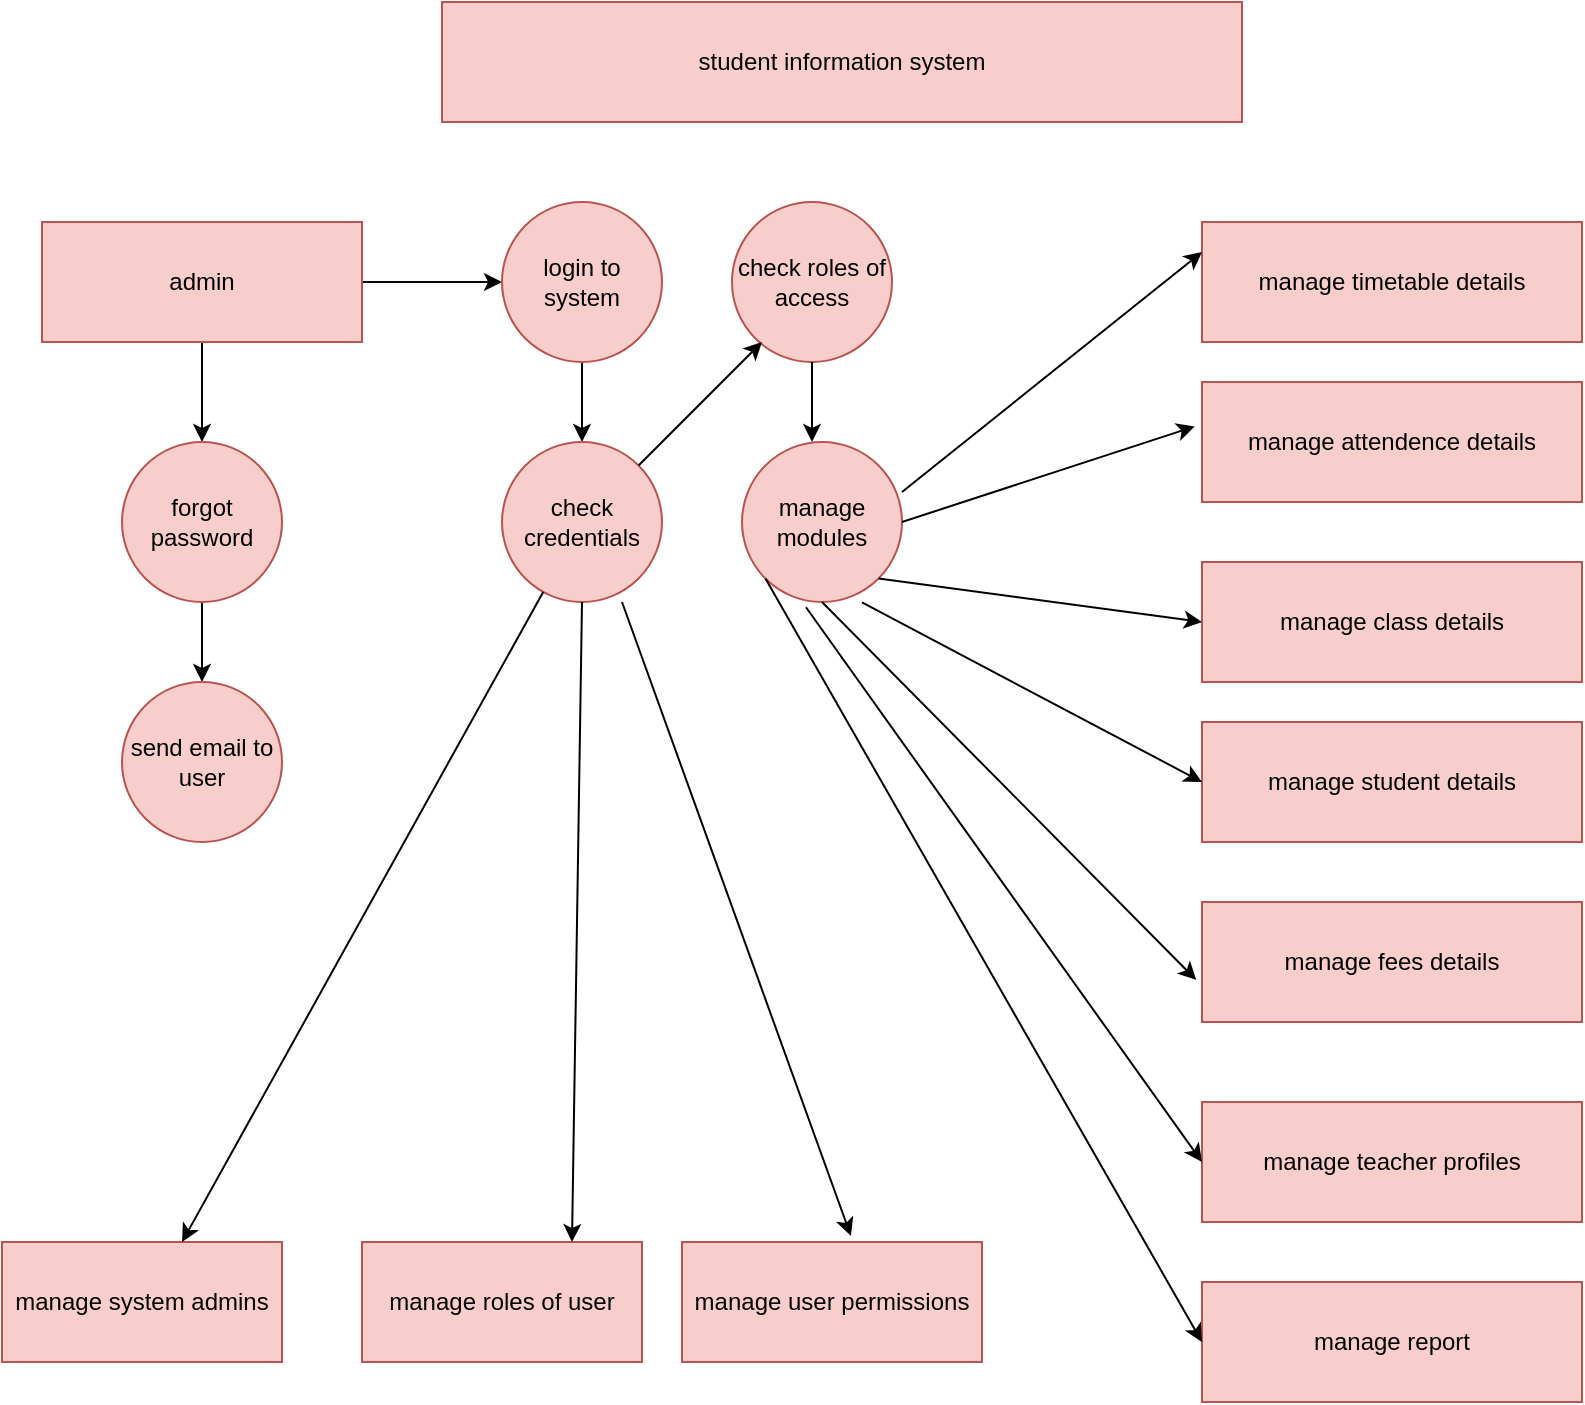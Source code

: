 <mxfile version="28.2.1">
  <diagram name="Page-1" id="yUgFKwdFqFnilKMSduN2">
    <mxGraphModel dx="1042" dy="562" grid="1" gridSize="10" guides="1" tooltips="1" connect="1" arrows="1" fold="1" page="1" pageScale="1" pageWidth="850" pageHeight="1100" math="0" shadow="0">
      <root>
        <mxCell id="0" />
        <mxCell id="1" parent="0" />
        <mxCell id="13Qa0mO7Z-yKPPlijvAq-1" value="student information system" style="rounded=0;whiteSpace=wrap;html=1;fillColor=#f8cecc;strokeColor=#b85450;" parent="1" vertex="1">
          <mxGeometry x="240" y="40" width="400" height="60" as="geometry" />
        </mxCell>
        <mxCell id="13Qa0mO7Z-yKPPlijvAq-17" style="edgeStyle=orthogonalEdgeStyle;rounded=0;orthogonalLoop=1;jettySize=auto;html=1;entryX=0;entryY=0.5;entryDx=0;entryDy=0;" parent="1" source="13Qa0mO7Z-yKPPlijvAq-2" target="13Qa0mO7Z-yKPPlijvAq-3" edge="1">
          <mxGeometry relative="1" as="geometry" />
        </mxCell>
        <mxCell id="13Qa0mO7Z-yKPPlijvAq-18" style="edgeStyle=orthogonalEdgeStyle;rounded=0;orthogonalLoop=1;jettySize=auto;html=1;exitX=0.5;exitY=1;exitDx=0;exitDy=0;entryX=0.5;entryY=0;entryDx=0;entryDy=0;" parent="1" source="13Qa0mO7Z-yKPPlijvAq-2" target="13Qa0mO7Z-yKPPlijvAq-5" edge="1">
          <mxGeometry relative="1" as="geometry" />
        </mxCell>
        <mxCell id="13Qa0mO7Z-yKPPlijvAq-2" value="admin" style="rounded=0;whiteSpace=wrap;html=1;fillColor=#f8cecc;strokeColor=#b85450;" parent="1" vertex="1">
          <mxGeometry x="40" y="150" width="160" height="60" as="geometry" />
        </mxCell>
        <mxCell id="13Qa0mO7Z-yKPPlijvAq-20" style="edgeStyle=orthogonalEdgeStyle;rounded=0;orthogonalLoop=1;jettySize=auto;html=1;exitX=0.5;exitY=1;exitDx=0;exitDy=0;entryX=0.5;entryY=0;entryDx=0;entryDy=0;" parent="1" source="13Qa0mO7Z-yKPPlijvAq-3" target="13Qa0mO7Z-yKPPlijvAq-6" edge="1">
          <mxGeometry relative="1" as="geometry" />
        </mxCell>
        <mxCell id="13Qa0mO7Z-yKPPlijvAq-3" value="login to system" style="ellipse;whiteSpace=wrap;html=1;aspect=fixed;fillColor=#f8cecc;strokeColor=#b85450;" parent="1" vertex="1">
          <mxGeometry x="270" y="140" width="80" height="80" as="geometry" />
        </mxCell>
        <mxCell id="13Qa0mO7Z-yKPPlijvAq-4" value="check roles of access" style="ellipse;whiteSpace=wrap;html=1;aspect=fixed;fillColor=#f8cecc;strokeColor=#b85450;" parent="1" vertex="1">
          <mxGeometry x="385" y="140" width="80" height="80" as="geometry" />
        </mxCell>
        <mxCell id="13Qa0mO7Z-yKPPlijvAq-19" style="edgeStyle=orthogonalEdgeStyle;rounded=0;orthogonalLoop=1;jettySize=auto;html=1;exitX=0.5;exitY=1;exitDx=0;exitDy=0;entryX=0.5;entryY=0;entryDx=0;entryDy=0;" parent="1" source="13Qa0mO7Z-yKPPlijvAq-5" target="13Qa0mO7Z-yKPPlijvAq-8" edge="1">
          <mxGeometry relative="1" as="geometry" />
        </mxCell>
        <mxCell id="13Qa0mO7Z-yKPPlijvAq-5" value="forgot password" style="ellipse;whiteSpace=wrap;html=1;aspect=fixed;fillColor=#f8cecc;strokeColor=#b85450;" parent="1" vertex="1">
          <mxGeometry x="80" y="260" width="80" height="80" as="geometry" />
        </mxCell>
        <mxCell id="13Qa0mO7Z-yKPPlijvAq-6" value="check credentials" style="ellipse;whiteSpace=wrap;html=1;aspect=fixed;fillColor=#f8cecc;strokeColor=#b85450;" parent="1" vertex="1">
          <mxGeometry x="270" y="260" width="80" height="80" as="geometry" />
        </mxCell>
        <mxCell id="13Qa0mO7Z-yKPPlijvAq-7" value="manage modules" style="ellipse;whiteSpace=wrap;html=1;aspect=fixed;fillColor=#f8cecc;strokeColor=#b85450;" parent="1" vertex="1">
          <mxGeometry x="390" y="260" width="80" height="80" as="geometry" />
        </mxCell>
        <mxCell id="13Qa0mO7Z-yKPPlijvAq-8" value="send email to user" style="ellipse;whiteSpace=wrap;html=1;aspect=fixed;fillColor=#f8cecc;strokeColor=#b85450;" parent="1" vertex="1">
          <mxGeometry x="80" y="380" width="80" height="80" as="geometry" />
        </mxCell>
        <mxCell id="13Qa0mO7Z-yKPPlijvAq-9" value="manage timetable details" style="rounded=0;whiteSpace=wrap;html=1;fillColor=#f8cecc;strokeColor=#b85450;" parent="1" vertex="1">
          <mxGeometry x="620" y="150" width="190" height="60" as="geometry" />
        </mxCell>
        <mxCell id="13Qa0mO7Z-yKPPlijvAq-10" value="manage attendence details" style="rounded=0;whiteSpace=wrap;html=1;fillColor=#f8cecc;strokeColor=#b85450;" parent="1" vertex="1">
          <mxGeometry x="620" y="230" width="190" height="60" as="geometry" />
        </mxCell>
        <mxCell id="13Qa0mO7Z-yKPPlijvAq-11" value="manage class details" style="rounded=0;whiteSpace=wrap;html=1;fillColor=#f8cecc;strokeColor=#b85450;" parent="1" vertex="1">
          <mxGeometry x="620" y="320" width="190" height="60" as="geometry" />
        </mxCell>
        <mxCell id="13Qa0mO7Z-yKPPlijvAq-12" value="manage student details" style="rounded=0;whiteSpace=wrap;html=1;fillColor=#f8cecc;strokeColor=#b85450;" parent="1" vertex="1">
          <mxGeometry x="620" y="400" width="190" height="60" as="geometry" />
        </mxCell>
        <mxCell id="13Qa0mO7Z-yKPPlijvAq-13" value="manage fees details" style="rounded=0;whiteSpace=wrap;html=1;fillColor=#f8cecc;strokeColor=#b85450;" parent="1" vertex="1">
          <mxGeometry x="620" y="490" width="190" height="60" as="geometry" />
        </mxCell>
        <mxCell id="13Qa0mO7Z-yKPPlijvAq-14" value="manage teacher profiles" style="rounded=0;whiteSpace=wrap;html=1;fillColor=#f8cecc;strokeColor=#b85450;" parent="1" vertex="1">
          <mxGeometry x="620" y="590" width="190" height="60" as="geometry" />
        </mxCell>
        <mxCell id="13Qa0mO7Z-yKPPlijvAq-23" value="" style="endArrow=classic;html=1;rounded=0;" parent="1" source="13Qa0mO7Z-yKPPlijvAq-6" edge="1">
          <mxGeometry width="50" height="50" relative="1" as="geometry">
            <mxPoint x="350" y="260" as="sourcePoint" />
            <mxPoint x="400" y="210" as="targetPoint" />
          </mxGeometry>
        </mxCell>
        <mxCell id="13Qa0mO7Z-yKPPlijvAq-27" style="edgeStyle=orthogonalEdgeStyle;rounded=0;orthogonalLoop=1;jettySize=auto;html=1;exitX=0.5;exitY=1;exitDx=0;exitDy=0;" parent="1" source="13Qa0mO7Z-yKPPlijvAq-4" edge="1">
          <mxGeometry relative="1" as="geometry">
            <mxPoint x="425" y="260" as="targetPoint" />
          </mxGeometry>
        </mxCell>
        <mxCell id="13Qa0mO7Z-yKPPlijvAq-31" value="" style="endArrow=classic;html=1;rounded=0;entryX=0;entryY=0.25;entryDx=0;entryDy=0;" parent="1" target="13Qa0mO7Z-yKPPlijvAq-9" edge="1">
          <mxGeometry width="50" height="50" relative="1" as="geometry">
            <mxPoint x="470" y="285" as="sourcePoint" />
            <mxPoint x="520" y="235" as="targetPoint" />
          </mxGeometry>
        </mxCell>
        <mxCell id="13Qa0mO7Z-yKPPlijvAq-38" value="" style="edgeStyle=none;orthogonalLoop=1;jettySize=auto;html=1;rounded=0;entryX=-0.019;entryY=0.37;entryDx=0;entryDy=0;entryPerimeter=0;exitX=1;exitY=0.5;exitDx=0;exitDy=0;" parent="1" source="13Qa0mO7Z-yKPPlijvAq-7" target="13Qa0mO7Z-yKPPlijvAq-10" edge="1">
          <mxGeometry width="100" relative="1" as="geometry">
            <mxPoint x="420" y="290" as="sourcePoint" />
            <mxPoint x="520" y="290" as="targetPoint" />
            <Array as="points" />
          </mxGeometry>
        </mxCell>
        <mxCell id="THbq2cTKcOmR8-x9agtC-1" value="manage report" style="rounded=0;whiteSpace=wrap;html=1;fillColor=#f8cecc;strokeColor=#b85450;" vertex="1" parent="1">
          <mxGeometry x="620" y="680" width="190" height="60" as="geometry" />
        </mxCell>
        <mxCell id="THbq2cTKcOmR8-x9agtC-3" value="" style="edgeStyle=none;orthogonalLoop=1;jettySize=auto;html=1;rounded=0;entryX=0;entryY=0.5;entryDx=0;entryDy=0;exitX=1;exitY=1;exitDx=0;exitDy=0;" edge="1" parent="1" source="13Qa0mO7Z-yKPPlijvAq-7" target="13Qa0mO7Z-yKPPlijvAq-11">
          <mxGeometry width="100" relative="1" as="geometry">
            <mxPoint x="420" y="320" as="sourcePoint" />
            <mxPoint x="610" y="350" as="targetPoint" />
            <Array as="points" />
          </mxGeometry>
        </mxCell>
        <mxCell id="THbq2cTKcOmR8-x9agtC-8" value="" style="edgeStyle=none;orthogonalLoop=1;jettySize=auto;html=1;rounded=0;entryX=0;entryY=0.5;entryDx=0;entryDy=0;exitX=0.75;exitY=1.003;exitDx=0;exitDy=0;exitPerimeter=0;" edge="1" parent="1" source="13Qa0mO7Z-yKPPlijvAq-7" target="13Qa0mO7Z-yKPPlijvAq-12">
          <mxGeometry width="100" relative="1" as="geometry">
            <mxPoint x="400" y="350" as="sourcePoint" />
            <mxPoint x="500" y="350" as="targetPoint" />
            <Array as="points" />
          </mxGeometry>
        </mxCell>
        <mxCell id="THbq2cTKcOmR8-x9agtC-9" value="" style="edgeStyle=none;orthogonalLoop=1;jettySize=auto;html=1;rounded=0;entryX=-0.015;entryY=0.65;entryDx=0;entryDy=0;entryPerimeter=0;exitX=0.5;exitY=1;exitDx=0;exitDy=0;" edge="1" parent="1" source="13Qa0mO7Z-yKPPlijvAq-7" target="13Qa0mO7Z-yKPPlijvAq-13">
          <mxGeometry width="100" relative="1" as="geometry">
            <mxPoint x="390" y="350" as="sourcePoint" />
            <mxPoint x="490" y="350" as="targetPoint" />
            <Array as="points" />
          </mxGeometry>
        </mxCell>
        <mxCell id="THbq2cTKcOmR8-x9agtC-10" value="" style="edgeStyle=none;orthogonalLoop=1;jettySize=auto;html=1;rounded=0;entryX=0;entryY=0.5;entryDx=0;entryDy=0;exitX=0.4;exitY=1.033;exitDx=0;exitDy=0;exitPerimeter=0;" edge="1" parent="1" source="13Qa0mO7Z-yKPPlijvAq-7" target="13Qa0mO7Z-yKPPlijvAq-14">
          <mxGeometry width="100" relative="1" as="geometry">
            <mxPoint x="370" y="350" as="sourcePoint" />
            <mxPoint x="470" y="350" as="targetPoint" />
            <Array as="points" />
          </mxGeometry>
        </mxCell>
        <mxCell id="THbq2cTKcOmR8-x9agtC-11" value="" style="edgeStyle=none;orthogonalLoop=1;jettySize=auto;html=1;rounded=0;entryX=0;entryY=0.5;entryDx=0;entryDy=0;exitX=0;exitY=1;exitDx=0;exitDy=0;" edge="1" parent="1" source="13Qa0mO7Z-yKPPlijvAq-7" target="THbq2cTKcOmR8-x9agtC-1">
          <mxGeometry width="100" relative="1" as="geometry">
            <mxPoint x="360" y="350" as="sourcePoint" />
            <mxPoint x="460" y="350" as="targetPoint" />
            <Array as="points" />
          </mxGeometry>
        </mxCell>
        <mxCell id="THbq2cTKcOmR8-x9agtC-12" value="manage system admins" style="rounded=0;whiteSpace=wrap;html=1;fillColor=#f8cecc;strokeColor=#b85450;" vertex="1" parent="1">
          <mxGeometry x="20" y="660" width="140" height="60" as="geometry" />
        </mxCell>
        <mxCell id="THbq2cTKcOmR8-x9agtC-15" value="manage roles of user" style="rounded=0;whiteSpace=wrap;html=1;fillColor=#f8cecc;strokeColor=#b85450;" vertex="1" parent="1">
          <mxGeometry x="200" y="660" width="140" height="60" as="geometry" />
        </mxCell>
        <mxCell id="THbq2cTKcOmR8-x9agtC-16" value="manage user permissions" style="rounded=0;whiteSpace=wrap;html=1;fillColor=#f8cecc;strokeColor=#b85450;" vertex="1" parent="1">
          <mxGeometry x="360" y="660" width="150" height="60" as="geometry" />
        </mxCell>
        <mxCell id="THbq2cTKcOmR8-x9agtC-17" value="" style="edgeStyle=none;orthogonalLoop=1;jettySize=auto;html=1;rounded=0;entryX=0.643;entryY=0;entryDx=0;entryDy=0;entryPerimeter=0;" edge="1" parent="1" source="13Qa0mO7Z-yKPPlijvAq-6" target="THbq2cTKcOmR8-x9agtC-12">
          <mxGeometry width="100" relative="1" as="geometry">
            <mxPoint x="250" y="340" as="sourcePoint" />
            <mxPoint x="350" y="340" as="targetPoint" />
            <Array as="points" />
          </mxGeometry>
        </mxCell>
        <mxCell id="THbq2cTKcOmR8-x9agtC-18" value="" style="edgeStyle=none;orthogonalLoop=1;jettySize=auto;html=1;rounded=0;entryX=0.75;entryY=0;entryDx=0;entryDy=0;exitX=0.5;exitY=1;exitDx=0;exitDy=0;" edge="1" parent="1" source="13Qa0mO7Z-yKPPlijvAq-6" target="THbq2cTKcOmR8-x9agtC-15">
          <mxGeometry width="100" relative="1" as="geometry">
            <mxPoint x="270" y="350" as="sourcePoint" />
            <mxPoint x="370" y="350" as="targetPoint" />
            <Array as="points" />
          </mxGeometry>
        </mxCell>
        <mxCell id="THbq2cTKcOmR8-x9agtC-20" value="" style="edgeStyle=none;orthogonalLoop=1;jettySize=auto;html=1;rounded=0;entryX=0.563;entryY=-0.05;entryDx=0;entryDy=0;entryPerimeter=0;exitX=0.75;exitY=1;exitDx=0;exitDy=0;exitPerimeter=0;" edge="1" parent="1" source="13Qa0mO7Z-yKPPlijvAq-6" target="THbq2cTKcOmR8-x9agtC-16">
          <mxGeometry width="100" relative="1" as="geometry">
            <mxPoint x="280" y="340" as="sourcePoint" />
            <mxPoint x="380" y="340" as="targetPoint" />
            <Array as="points" />
          </mxGeometry>
        </mxCell>
      </root>
    </mxGraphModel>
  </diagram>
</mxfile>
